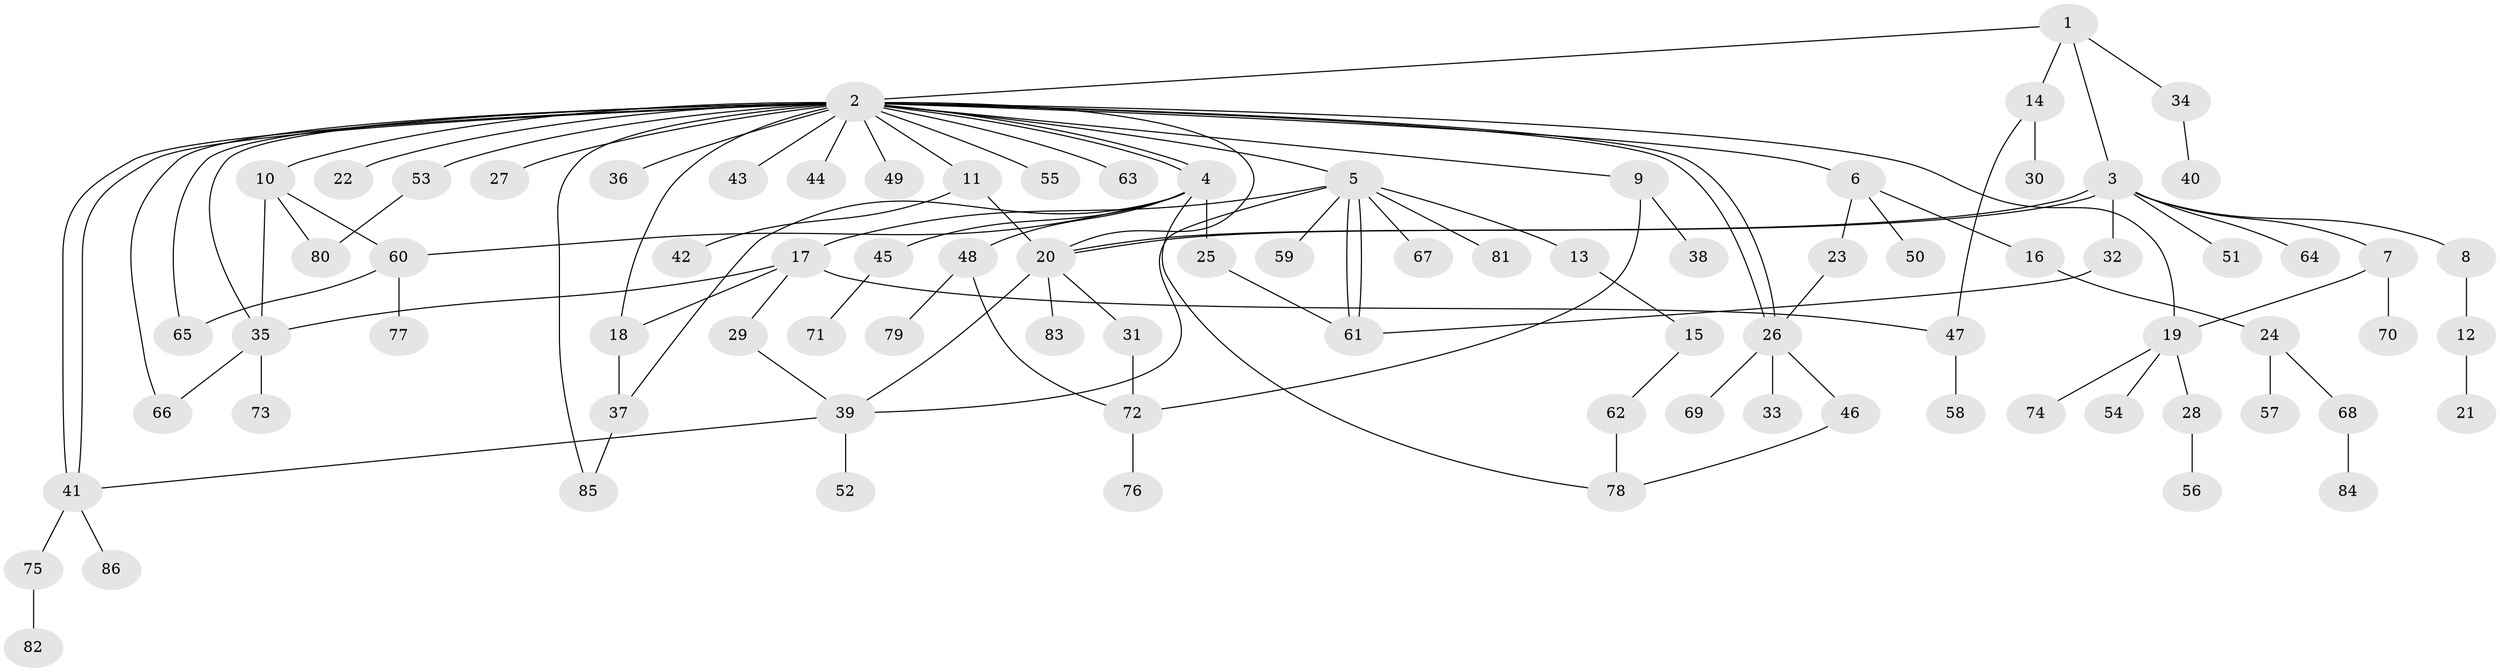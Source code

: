 // coarse degree distribution, {4: 0.11475409836065574, 25: 0.01639344262295082, 11: 0.01639344262295082, 8: 0.03278688524590164, 3: 0.09836065573770492, 2: 0.21311475409836064, 6: 0.01639344262295082, 1: 0.45901639344262296, 5: 0.01639344262295082, 7: 0.01639344262295082}
// Generated by graph-tools (version 1.1) at 2025/41/03/06/25 10:41:46]
// undirected, 86 vertices, 113 edges
graph export_dot {
graph [start="1"]
  node [color=gray90,style=filled];
  1;
  2;
  3;
  4;
  5;
  6;
  7;
  8;
  9;
  10;
  11;
  12;
  13;
  14;
  15;
  16;
  17;
  18;
  19;
  20;
  21;
  22;
  23;
  24;
  25;
  26;
  27;
  28;
  29;
  30;
  31;
  32;
  33;
  34;
  35;
  36;
  37;
  38;
  39;
  40;
  41;
  42;
  43;
  44;
  45;
  46;
  47;
  48;
  49;
  50;
  51;
  52;
  53;
  54;
  55;
  56;
  57;
  58;
  59;
  60;
  61;
  62;
  63;
  64;
  65;
  66;
  67;
  68;
  69;
  70;
  71;
  72;
  73;
  74;
  75;
  76;
  77;
  78;
  79;
  80;
  81;
  82;
  83;
  84;
  85;
  86;
  1 -- 2;
  1 -- 3;
  1 -- 14;
  1 -- 34;
  2 -- 4;
  2 -- 4;
  2 -- 5;
  2 -- 6;
  2 -- 9;
  2 -- 10;
  2 -- 11;
  2 -- 18;
  2 -- 19;
  2 -- 20;
  2 -- 22;
  2 -- 26;
  2 -- 26;
  2 -- 27;
  2 -- 35;
  2 -- 36;
  2 -- 41;
  2 -- 41;
  2 -- 43;
  2 -- 44;
  2 -- 49;
  2 -- 53;
  2 -- 55;
  2 -- 63;
  2 -- 65;
  2 -- 66;
  2 -- 85;
  3 -- 7;
  3 -- 8;
  3 -- 20;
  3 -- 20;
  3 -- 32;
  3 -- 51;
  3 -- 64;
  4 -- 25;
  4 -- 37;
  4 -- 45;
  4 -- 48;
  4 -- 60;
  4 -- 78;
  5 -- 13;
  5 -- 17;
  5 -- 39;
  5 -- 59;
  5 -- 61;
  5 -- 61;
  5 -- 67;
  5 -- 81;
  6 -- 16;
  6 -- 23;
  6 -- 50;
  7 -- 19;
  7 -- 70;
  8 -- 12;
  9 -- 38;
  9 -- 72;
  10 -- 35;
  10 -- 60;
  10 -- 80;
  11 -- 20;
  11 -- 42;
  12 -- 21;
  13 -- 15;
  14 -- 30;
  14 -- 47;
  15 -- 62;
  16 -- 24;
  17 -- 18;
  17 -- 29;
  17 -- 35;
  17 -- 47;
  18 -- 37;
  19 -- 28;
  19 -- 54;
  19 -- 74;
  20 -- 31;
  20 -- 39;
  20 -- 83;
  23 -- 26;
  24 -- 57;
  24 -- 68;
  25 -- 61;
  26 -- 33;
  26 -- 46;
  26 -- 69;
  28 -- 56;
  29 -- 39;
  31 -- 72;
  32 -- 61;
  34 -- 40;
  35 -- 66;
  35 -- 73;
  37 -- 85;
  39 -- 41;
  39 -- 52;
  41 -- 75;
  41 -- 86;
  45 -- 71;
  46 -- 78;
  47 -- 58;
  48 -- 72;
  48 -- 79;
  53 -- 80;
  60 -- 65;
  60 -- 77;
  62 -- 78;
  68 -- 84;
  72 -- 76;
  75 -- 82;
}
